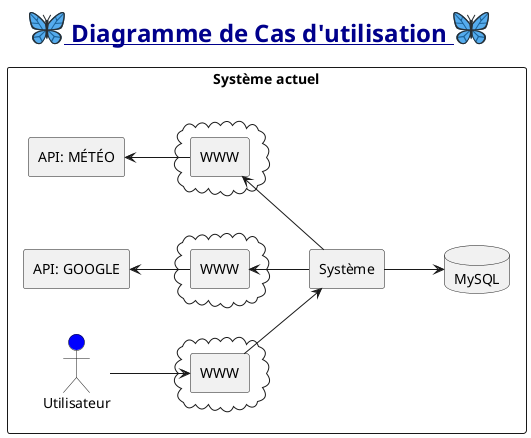 @startuml context

title <size:24><color:#darkblue><u><:1f98b:> Diagramme de Cas d'utilisation <:1f98b:></u></color></size>

left to right direction 

rectangle "Système actuel" {

    actor Utilisateur as UU #blue
    
    rectangle "Système" {

    }

    database MySQL

    together {
    rectangle "API: GOOGLE"   

    cloud {
        
        rectangle "WWW" as R2
    }
    }

    cloud {
        rectangle "WWW" as R1
        }

    together {
    rectangle "API: MÉTÉO"
    cloud {

        rectangle "WWW" as R3
    }
    }
}

UU -down-> R1
R1 -down-> "Système"
"Système" -down-> MySQL

"Système" -up-> R2
R2 -up-> "API: GOOGLE"

"Système" -up-> R3
R3 -up-> "API: MÉTÉO"

@enduml